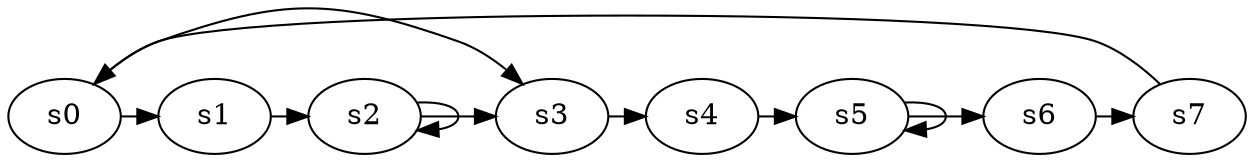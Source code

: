digraph game_0478_cycle_8 {
    s0 [name="s0", player=1];
    s1 [name="s1", player=1];
    s2 [name="s2", player=1];
    s3 [name="s3", player=0];
    s4 [name="s4", player=0];
    s5 [name="s5", player=0];
    s6 [name="s6", player=1, target=1];
    s7 [name="s7", player=0];

    s0 -> s1 [constraint="time == 8 || time == 16 || time == 18 || time == 22 || time == 23"];
    s1 -> s2 [constraint="time % 6 == 1"];
    s2 -> s3 [constraint="time == 3 || time == 5 || time == 10 || time == 17 || time == 21 || time == 23"];
    s3 -> s4 [constraint="time == 0 || time == 10 || time == 20 || time == 24"];
    s4 -> s5 [constraint="time % 2 == 1 || time % 2 == 0"];
    s5 -> s6 [constraint="time % 2 == 0 && !(time % 3 == 0)"];
    s6 -> s7 [constraint="time % 2 == 0 && !(time % 4 == 0)"];
    s7 -> s0 [constraint="time % 3 == 0 && !(time % 5 == 0)"];
    s0 -> s3 [constraint="time == 10"];
    s2 -> s2 [constraint="time % 2 == 0"];
    s5 -> s5 [constraint="time % 4 == 0"];
}
